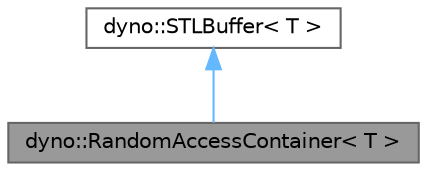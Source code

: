 digraph "dyno::RandomAccessContainer&lt; T &gt;"
{
 // LATEX_PDF_SIZE
  bgcolor="transparent";
  edge [fontname=Helvetica,fontsize=10,labelfontname=Helvetica,labelfontsize=10];
  node [fontname=Helvetica,fontsize=10,shape=box,height=0.2,width=0.4];
  Node1 [id="Node000001",label="dyno::RandomAccessContainer\< T \>",height=0.2,width=0.4,color="gray40", fillcolor="grey60", style="filled", fontcolor="black",tooltip=" "];
  Node2 -> Node1 [id="edge1_Node000001_Node000002",dir="back",color="steelblue1",style="solid",tooltip=" "];
  Node2 [id="Node000002",label="dyno::STLBuffer\< T \>",height=0.2,width=0.4,color="gray40", fillcolor="white", style="filled",URL="$classdyno_1_1_s_t_l_buffer.html",tooltip="Be aware do not use this structure on GPU if the data size is large."];
}
